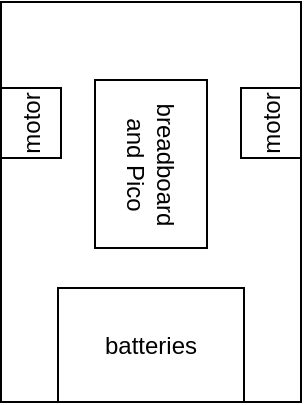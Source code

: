 <mxfile version="14.6.13" type="device"><diagram id="0ZFOUBMmjYswLNDygHsN" name="Page-1"><mxGraphModel dx="437" dy="393" grid="1" gridSize="10" guides="1" tooltips="1" connect="1" arrows="1" fold="1" page="1" pageScale="1" pageWidth="827" pageHeight="1169" math="0" shadow="0"><root><mxCell id="0"/><mxCell id="1" parent="0"/><mxCell id="RZhkMjxRNOoDb75Y5-1r-1" value="Chassis" style="rounded=0;whiteSpace=wrap;html=1;" parent="1" vertex="1"><mxGeometry x="281.5" y="177" width="150" height="200" as="geometry"/></mxCell><mxCell id="z84LWlmQHz7AUWnDFa8C-1" value="breadboard and Pico" style="rounded=0;whiteSpace=wrap;html=1;rotation=90;" parent="1" vertex="1"><mxGeometry x="314.5" y="230" width="84" height="56" as="geometry"/></mxCell><mxCell id="z84LWlmQHz7AUWnDFa8C-2" value="motor" style="rounded=0;whiteSpace=wrap;html=1;horizontal=0;" parent="1" vertex="1"><mxGeometry x="281.5" y="220" width="30" height="35" as="geometry"/></mxCell><mxCell id="z84LWlmQHz7AUWnDFa8C-4" value="motor" style="rounded=0;whiteSpace=wrap;html=1;horizontal=0;" parent="1" vertex="1"><mxGeometry x="401.5" y="220" width="30" height="35" as="geometry"/></mxCell><mxCell id="KRPkaYgEIPtpMiEfVp2R-2" value="batteries" style="rounded=0;whiteSpace=wrap;html=1;" parent="1" vertex="1"><mxGeometry x="310" y="320" width="93" height="57" as="geometry"/></mxCell></root></mxGraphModel></diagram></mxfile>